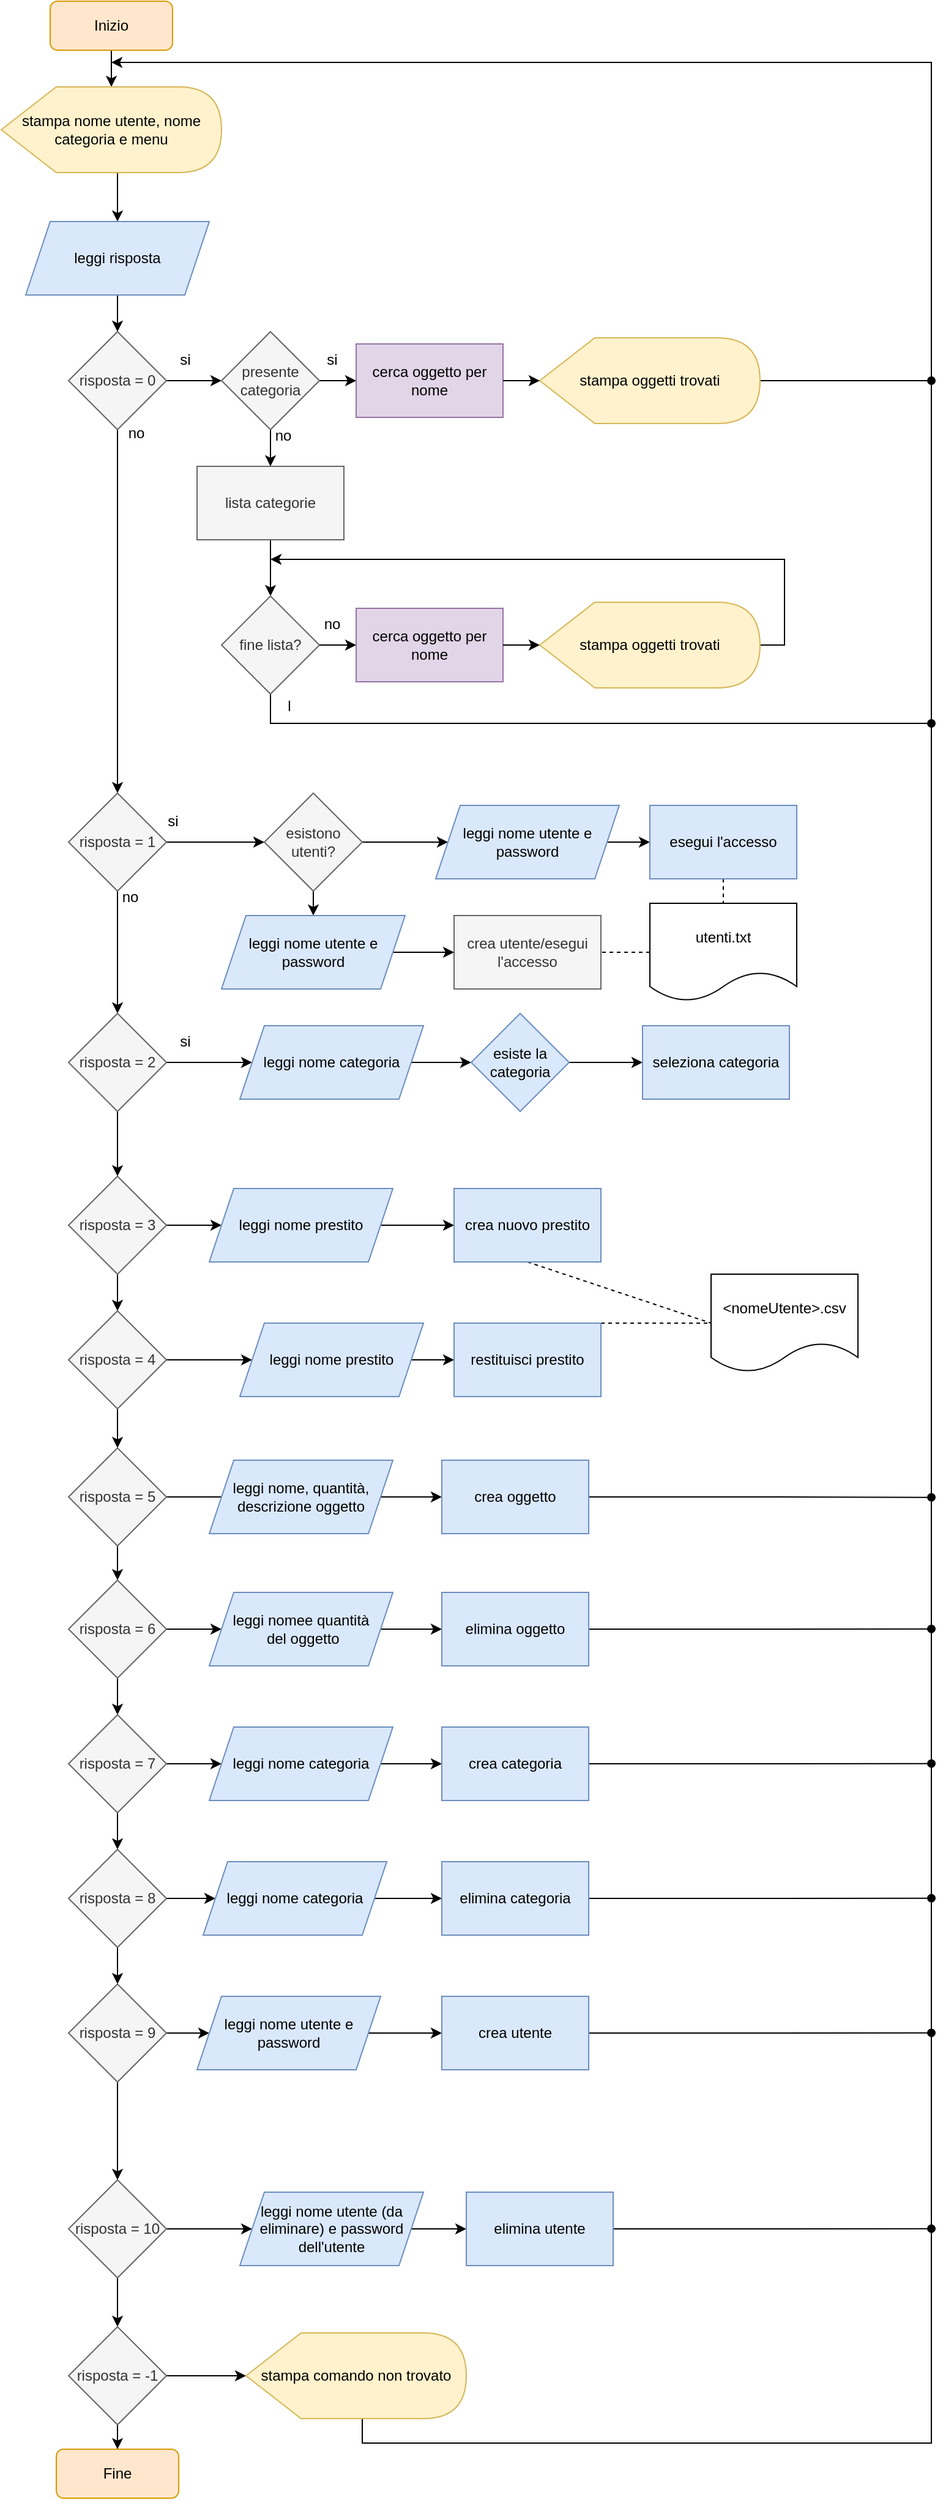 <mxfile version="28.1.1">
  <diagram name="Pagina-1" id="ks8A3CzUFqTAqBYVWwMI">
    <mxGraphModel dx="988" dy="581" grid="1" gridSize="10" guides="1" tooltips="1" connect="1" arrows="1" fold="1" page="1" pageScale="1" pageWidth="827" pageHeight="1169" math="0" shadow="0">
      <root>
        <mxCell id="0" />
        <mxCell id="1" parent="0" />
        <mxCell id="gZ_oPGZJ-2j1lqyu4Igu-6" style="edgeStyle=orthogonalEdgeStyle;rounded=0;orthogonalLoop=1;jettySize=auto;html=1;exitX=0.5;exitY=1;exitDx=0;exitDy=0;" edge="1" parent="1" source="gZ_oPGZJ-2j1lqyu4Igu-1" target="gZ_oPGZJ-2j1lqyu4Igu-2">
          <mxGeometry relative="1" as="geometry" />
        </mxCell>
        <mxCell id="gZ_oPGZJ-2j1lqyu4Igu-1" value="Inizio" style="rounded=1;whiteSpace=wrap;html=1;fillColor=#ffe6cc;strokeColor=#d79b00;" vertex="1" parent="1">
          <mxGeometry x="40" width="100" height="40" as="geometry" />
        </mxCell>
        <mxCell id="gZ_oPGZJ-2j1lqyu4Igu-14" style="edgeStyle=orthogonalEdgeStyle;rounded=0;orthogonalLoop=1;jettySize=auto;html=1;exitX=0;exitY=0;exitDx=95;exitDy=70;exitPerimeter=0;entryX=0.5;entryY=0;entryDx=0;entryDy=0;" edge="1" parent="1" source="gZ_oPGZJ-2j1lqyu4Igu-2" target="gZ_oPGZJ-2j1lqyu4Igu-8">
          <mxGeometry relative="1" as="geometry" />
        </mxCell>
        <mxCell id="gZ_oPGZJ-2j1lqyu4Igu-2" value="stampa nome utente, nome categoria e menu" style="shape=display;whiteSpace=wrap;html=1;fillColor=#fff2cc;strokeColor=#d6b656;" vertex="1" parent="1">
          <mxGeometry y="70" width="180" height="70" as="geometry" />
        </mxCell>
        <mxCell id="gZ_oPGZJ-2j1lqyu4Igu-16" value="" style="edgeStyle=orthogonalEdgeStyle;rounded=0;orthogonalLoop=1;jettySize=auto;html=1;" edge="1" parent="1" source="gZ_oPGZJ-2j1lqyu4Igu-7" target="gZ_oPGZJ-2j1lqyu4Igu-15">
          <mxGeometry relative="1" as="geometry" />
        </mxCell>
        <mxCell id="gZ_oPGZJ-2j1lqyu4Igu-45" style="edgeStyle=orthogonalEdgeStyle;rounded=0;orthogonalLoop=1;jettySize=auto;html=1;exitX=0.5;exitY=1;exitDx=0;exitDy=0;" edge="1" parent="1" source="gZ_oPGZJ-2j1lqyu4Igu-7" target="gZ_oPGZJ-2j1lqyu4Igu-44">
          <mxGeometry relative="1" as="geometry" />
        </mxCell>
        <mxCell id="gZ_oPGZJ-2j1lqyu4Igu-7" value="risposta = 0" style="rhombus;whiteSpace=wrap;html=1;fillColor=#f5f5f5;fontColor=#333333;strokeColor=#666666;" vertex="1" parent="1">
          <mxGeometry x="55" y="270" width="80" height="80" as="geometry" />
        </mxCell>
        <mxCell id="gZ_oPGZJ-2j1lqyu4Igu-13" style="edgeStyle=orthogonalEdgeStyle;rounded=0;orthogonalLoop=1;jettySize=auto;html=1;exitX=0.5;exitY=1;exitDx=0;exitDy=0;" edge="1" parent="1" source="gZ_oPGZJ-2j1lqyu4Igu-8" target="gZ_oPGZJ-2j1lqyu4Igu-7">
          <mxGeometry relative="1" as="geometry" />
        </mxCell>
        <mxCell id="gZ_oPGZJ-2j1lqyu4Igu-8" value="leggi risposta" style="shape=parallelogram;perimeter=parallelogramPerimeter;whiteSpace=wrap;html=1;fixedSize=1;fillColor=#dae8fc;strokeColor=#6c8ebf;" vertex="1" parent="1">
          <mxGeometry x="20" y="180" width="150" height="60" as="geometry" />
        </mxCell>
        <mxCell id="gZ_oPGZJ-2j1lqyu4Igu-9" value="cerca oggetto per nome" style="whiteSpace=wrap;html=1;fillColor=#e1d5e7;strokeColor=#9673a6;" vertex="1" parent="1">
          <mxGeometry x="290" y="280" width="120" height="60" as="geometry" />
        </mxCell>
        <mxCell id="gZ_oPGZJ-2j1lqyu4Igu-17" style="edgeStyle=orthogonalEdgeStyle;rounded=0;orthogonalLoop=1;jettySize=auto;html=1;exitX=1;exitY=0.5;exitDx=0;exitDy=0;entryX=0;entryY=0.5;entryDx=0;entryDy=0;" edge="1" parent="1" source="gZ_oPGZJ-2j1lqyu4Igu-15" target="gZ_oPGZJ-2j1lqyu4Igu-9">
          <mxGeometry relative="1" as="geometry" />
        </mxCell>
        <mxCell id="gZ_oPGZJ-2j1lqyu4Igu-24" value="" style="edgeStyle=orthogonalEdgeStyle;rounded=0;orthogonalLoop=1;jettySize=auto;html=1;" edge="1" parent="1" source="gZ_oPGZJ-2j1lqyu4Igu-15" target="gZ_oPGZJ-2j1lqyu4Igu-23">
          <mxGeometry relative="1" as="geometry" />
        </mxCell>
        <mxCell id="gZ_oPGZJ-2j1lqyu4Igu-15" value="presente categoria" style="rhombus;whiteSpace=wrap;html=1;fillColor=#f5f5f5;fontColor=#333333;strokeColor=#666666;" vertex="1" parent="1">
          <mxGeometry x="180" y="270" width="80" height="80" as="geometry" />
        </mxCell>
        <mxCell id="gZ_oPGZJ-2j1lqyu4Igu-36" style="rounded=0;orthogonalLoop=1;jettySize=auto;html=1;exitX=1;exitY=0.5;exitDx=0;exitDy=0;exitPerimeter=0;strokeColor=default;endArrow=oval;endFill=1;" edge="1" parent="1" source="gZ_oPGZJ-2j1lqyu4Igu-19">
          <mxGeometry relative="1" as="geometry">
            <mxPoint x="760" y="310" as="targetPoint" />
          </mxGeometry>
        </mxCell>
        <mxCell id="gZ_oPGZJ-2j1lqyu4Igu-19" value="stampa oggetti trovati" style="shape=display;whiteSpace=wrap;html=1;fillColor=#fff2cc;strokeColor=#d6b656;" vertex="1" parent="1">
          <mxGeometry x="440" y="275" width="180" height="70" as="geometry" />
        </mxCell>
        <mxCell id="gZ_oPGZJ-2j1lqyu4Igu-21" style="edgeStyle=orthogonalEdgeStyle;rounded=0;orthogonalLoop=1;jettySize=auto;html=1;exitX=1;exitY=0.5;exitDx=0;exitDy=0;entryX=0;entryY=0.5;entryDx=0;entryDy=0;entryPerimeter=0;" edge="1" parent="1" source="gZ_oPGZJ-2j1lqyu4Igu-9" target="gZ_oPGZJ-2j1lqyu4Igu-19">
          <mxGeometry relative="1" as="geometry" />
        </mxCell>
        <mxCell id="gZ_oPGZJ-2j1lqyu4Igu-26" value="" style="edgeStyle=orthogonalEdgeStyle;rounded=0;orthogonalLoop=1;jettySize=auto;html=1;" edge="1" parent="1" source="gZ_oPGZJ-2j1lqyu4Igu-23" target="gZ_oPGZJ-2j1lqyu4Igu-25">
          <mxGeometry relative="1" as="geometry" />
        </mxCell>
        <mxCell id="gZ_oPGZJ-2j1lqyu4Igu-23" value="lista categorie" style="whiteSpace=wrap;html=1;fillColor=#f5f5f5;strokeColor=#666666;fontColor=#333333;" vertex="1" parent="1">
          <mxGeometry x="160" y="380" width="120" height="60" as="geometry" />
        </mxCell>
        <mxCell id="gZ_oPGZJ-2j1lqyu4Igu-152" style="edgeStyle=orthogonalEdgeStyle;rounded=0;orthogonalLoop=1;jettySize=auto;html=1;exitX=0.5;exitY=1;exitDx=0;exitDy=0;endArrow=oval;endFill=1;" edge="1" parent="1" source="gZ_oPGZJ-2j1lqyu4Igu-25">
          <mxGeometry relative="1" as="geometry">
            <mxPoint x="760" y="590" as="targetPoint" />
            <Array as="points">
              <mxPoint x="220" y="590" />
            </Array>
          </mxGeometry>
        </mxCell>
        <mxCell id="gZ_oPGZJ-2j1lqyu4Igu-25" value="fine lista?" style="rhombus;whiteSpace=wrap;html=1;fillColor=#f5f5f5;strokeColor=#666666;fontColor=#333333;" vertex="1" parent="1">
          <mxGeometry x="180" y="486" width="80" height="80" as="geometry" />
        </mxCell>
        <mxCell id="gZ_oPGZJ-2j1lqyu4Igu-29" value="cerca oggetto per nome" style="whiteSpace=wrap;html=1;fillColor=#e1d5e7;strokeColor=#9673a6;" vertex="1" parent="1">
          <mxGeometry x="290" y="496" width="120" height="60" as="geometry" />
        </mxCell>
        <mxCell id="gZ_oPGZJ-2j1lqyu4Igu-30" style="edgeStyle=orthogonalEdgeStyle;rounded=0;orthogonalLoop=1;jettySize=auto;html=1;exitX=1;exitY=0.5;exitDx=0;exitDy=0;entryX=0;entryY=0.5;entryDx=0;entryDy=0;" edge="1" parent="1" target="gZ_oPGZJ-2j1lqyu4Igu-29">
          <mxGeometry relative="1" as="geometry">
            <mxPoint x="260" y="526" as="sourcePoint" />
          </mxGeometry>
        </mxCell>
        <mxCell id="gZ_oPGZJ-2j1lqyu4Igu-38" style="edgeStyle=orthogonalEdgeStyle;rounded=0;orthogonalLoop=1;jettySize=auto;html=1;exitX=1;exitY=0.5;exitDx=0;exitDy=0;exitPerimeter=0;" edge="1" parent="1" source="gZ_oPGZJ-2j1lqyu4Igu-31">
          <mxGeometry relative="1" as="geometry">
            <mxPoint x="220" y="456" as="targetPoint" />
            <Array as="points">
              <mxPoint x="640" y="526" />
              <mxPoint x="640" y="456" />
            </Array>
          </mxGeometry>
        </mxCell>
        <mxCell id="gZ_oPGZJ-2j1lqyu4Igu-31" value="stampa oggetti trovati" style="shape=display;whiteSpace=wrap;html=1;fillColor=#fff2cc;strokeColor=#d6b656;" vertex="1" parent="1">
          <mxGeometry x="440" y="491" width="180" height="70" as="geometry" />
        </mxCell>
        <mxCell id="gZ_oPGZJ-2j1lqyu4Igu-32" style="edgeStyle=orthogonalEdgeStyle;rounded=0;orthogonalLoop=1;jettySize=auto;html=1;exitX=1;exitY=0.5;exitDx=0;exitDy=0;entryX=0;entryY=0.5;entryDx=0;entryDy=0;entryPerimeter=0;" edge="1" parent="1" source="gZ_oPGZJ-2j1lqyu4Igu-29" target="gZ_oPGZJ-2j1lqyu4Igu-31">
          <mxGeometry relative="1" as="geometry" />
        </mxCell>
        <mxCell id="gZ_oPGZJ-2j1lqyu4Igu-37" value="no" style="text;html=1;align=center;verticalAlign=middle;resizable=0;points=[];autosize=1;strokeColor=none;fillColor=none;" vertex="1" parent="1">
          <mxGeometry x="250" y="494" width="40" height="30" as="geometry" />
        </mxCell>
        <mxCell id="gZ_oPGZJ-2j1lqyu4Igu-40" value="si" style="text;html=1;align=center;verticalAlign=middle;resizable=0;points=[];autosize=1;strokeColor=none;fillColor=none;" vertex="1" parent="1">
          <mxGeometry x="135" y="278" width="30" height="30" as="geometry" />
        </mxCell>
        <mxCell id="gZ_oPGZJ-2j1lqyu4Igu-41" value="si" style="text;html=1;align=center;verticalAlign=middle;resizable=0;points=[];autosize=1;strokeColor=none;fillColor=none;" vertex="1" parent="1">
          <mxGeometry x="255" y="278" width="30" height="30" as="geometry" />
        </mxCell>
        <mxCell id="gZ_oPGZJ-2j1lqyu4Igu-42" value="no" style="text;html=1;align=center;verticalAlign=middle;resizable=0;points=[];autosize=1;strokeColor=none;fillColor=none;" vertex="1" parent="1">
          <mxGeometry x="210" y="340" width="40" height="30" as="geometry" />
        </mxCell>
        <mxCell id="gZ_oPGZJ-2j1lqyu4Igu-43" value="l" style="text;html=1;align=center;verticalAlign=middle;resizable=0;points=[];autosize=1;strokeColor=none;fillColor=none;" vertex="1" parent="1">
          <mxGeometry x="220" y="561" width="30" height="30" as="geometry" />
        </mxCell>
        <mxCell id="gZ_oPGZJ-2j1lqyu4Igu-51" value="" style="edgeStyle=orthogonalEdgeStyle;rounded=0;orthogonalLoop=1;jettySize=auto;html=1;" edge="1" parent="1" source="gZ_oPGZJ-2j1lqyu4Igu-44" target="gZ_oPGZJ-2j1lqyu4Igu-50">
          <mxGeometry relative="1" as="geometry" />
        </mxCell>
        <mxCell id="gZ_oPGZJ-2j1lqyu4Igu-63" value="" style="edgeStyle=orthogonalEdgeStyle;rounded=0;orthogonalLoop=1;jettySize=auto;html=1;" edge="1" parent="1" source="gZ_oPGZJ-2j1lqyu4Igu-44" target="gZ_oPGZJ-2j1lqyu4Igu-62">
          <mxGeometry relative="1" as="geometry" />
        </mxCell>
        <mxCell id="gZ_oPGZJ-2j1lqyu4Igu-44" value="risposta = 1" style="rhombus;whiteSpace=wrap;html=1;fillColor=#f5f5f5;fontColor=#333333;strokeColor=#666666;" vertex="1" parent="1">
          <mxGeometry x="55" y="647" width="80" height="80" as="geometry" />
        </mxCell>
        <mxCell id="gZ_oPGZJ-2j1lqyu4Igu-53" value="" style="edgeStyle=orthogonalEdgeStyle;rounded=0;orthogonalLoop=1;jettySize=auto;html=1;" edge="1" parent="1" source="gZ_oPGZJ-2j1lqyu4Igu-50">
          <mxGeometry relative="1" as="geometry">
            <mxPoint x="365" y="687" as="targetPoint" />
          </mxGeometry>
        </mxCell>
        <mxCell id="gZ_oPGZJ-2j1lqyu4Igu-59" style="edgeStyle=orthogonalEdgeStyle;rounded=0;orthogonalLoop=1;jettySize=auto;html=1;exitX=0.5;exitY=1;exitDx=0;exitDy=0;entryX=0.5;entryY=0;entryDx=0;entryDy=0;" edge="1" parent="1" source="gZ_oPGZJ-2j1lqyu4Igu-50" target="gZ_oPGZJ-2j1lqyu4Igu-58">
          <mxGeometry relative="1" as="geometry" />
        </mxCell>
        <mxCell id="gZ_oPGZJ-2j1lqyu4Igu-50" value="esistono utenti?" style="rhombus;whiteSpace=wrap;html=1;fillColor=#f5f5f5;strokeColor=#666666;fontColor=#333333;" vertex="1" parent="1">
          <mxGeometry x="215" y="647" width="80" height="80" as="geometry" />
        </mxCell>
        <mxCell id="gZ_oPGZJ-2j1lqyu4Igu-79" value="" style="edgeStyle=orthogonalEdgeStyle;rounded=0;orthogonalLoop=1;jettySize=auto;html=1;" edge="1" parent="1" source="gZ_oPGZJ-2j1lqyu4Igu-54" target="gZ_oPGZJ-2j1lqyu4Igu-78">
          <mxGeometry relative="1" as="geometry" />
        </mxCell>
        <mxCell id="gZ_oPGZJ-2j1lqyu4Igu-54" value="leggi nome utente e password" style="shape=parallelogram;perimeter=parallelogramPerimeter;whiteSpace=wrap;html=1;fixedSize=1;fillColor=#dae8fc;strokeColor=#6c8ebf;" vertex="1" parent="1">
          <mxGeometry x="355" y="657" width="150" height="60" as="geometry" />
        </mxCell>
        <mxCell id="gZ_oPGZJ-2j1lqyu4Igu-55" value="crea utente/esegui l&#39;accesso" style="whiteSpace=wrap;html=1;fillColor=#f5f5f5;strokeColor=#666666;fontColor=#333333;" vertex="1" parent="1">
          <mxGeometry x="370" y="747" width="120" height="60" as="geometry" />
        </mxCell>
        <mxCell id="gZ_oPGZJ-2j1lqyu4Igu-60" value="" style="edgeStyle=orthogonalEdgeStyle;rounded=0;orthogonalLoop=1;jettySize=auto;html=1;" edge="1" parent="1" source="gZ_oPGZJ-2j1lqyu4Igu-58" target="gZ_oPGZJ-2j1lqyu4Igu-55">
          <mxGeometry relative="1" as="geometry" />
        </mxCell>
        <mxCell id="gZ_oPGZJ-2j1lqyu4Igu-58" value="leggi nome utente e password" style="shape=parallelogram;perimeter=parallelogramPerimeter;whiteSpace=wrap;html=1;fixedSize=1;fillColor=#dae8fc;strokeColor=#6c8ebf;" vertex="1" parent="1">
          <mxGeometry x="180" y="747" width="150" height="60" as="geometry" />
        </mxCell>
        <mxCell id="gZ_oPGZJ-2j1lqyu4Igu-65" value="" style="edgeStyle=orthogonalEdgeStyle;rounded=0;orthogonalLoop=1;jettySize=auto;html=1;" edge="1" parent="1" source="gZ_oPGZJ-2j1lqyu4Igu-62">
          <mxGeometry relative="1" as="geometry">
            <mxPoint x="205" y="867" as="targetPoint" />
          </mxGeometry>
        </mxCell>
        <mxCell id="gZ_oPGZJ-2j1lqyu4Igu-76" value="" style="edgeStyle=orthogonalEdgeStyle;rounded=0;orthogonalLoop=1;jettySize=auto;html=1;" edge="1" parent="1" source="gZ_oPGZJ-2j1lqyu4Igu-62" target="gZ_oPGZJ-2j1lqyu4Igu-75">
          <mxGeometry relative="1" as="geometry" />
        </mxCell>
        <mxCell id="gZ_oPGZJ-2j1lqyu4Igu-62" value="risposta = 2" style="rhombus;whiteSpace=wrap;html=1;fillColor=#f5f5f5;fontColor=#333333;strokeColor=#666666;" vertex="1" parent="1">
          <mxGeometry x="55" y="827" width="80" height="80" as="geometry" />
        </mxCell>
        <mxCell id="gZ_oPGZJ-2j1lqyu4Igu-68" value="" style="edgeStyle=orthogonalEdgeStyle;rounded=0;orthogonalLoop=1;jettySize=auto;html=1;" edge="1" parent="1" source="gZ_oPGZJ-2j1lqyu4Igu-66" target="gZ_oPGZJ-2j1lqyu4Igu-67">
          <mxGeometry relative="1" as="geometry" />
        </mxCell>
        <mxCell id="gZ_oPGZJ-2j1lqyu4Igu-66" value="leggi nome categoria" style="shape=parallelogram;perimeter=parallelogramPerimeter;whiteSpace=wrap;html=1;fixedSize=1;fillColor=#dae8fc;strokeColor=#6c8ebf;" vertex="1" parent="1">
          <mxGeometry x="195" y="837" width="150" height="60" as="geometry" />
        </mxCell>
        <mxCell id="gZ_oPGZJ-2j1lqyu4Igu-74" value="" style="edgeStyle=orthogonalEdgeStyle;rounded=0;orthogonalLoop=1;jettySize=auto;html=1;" edge="1" parent="1" source="gZ_oPGZJ-2j1lqyu4Igu-67" target="gZ_oPGZJ-2j1lqyu4Igu-73">
          <mxGeometry relative="1" as="geometry" />
        </mxCell>
        <mxCell id="gZ_oPGZJ-2j1lqyu4Igu-67" value="esiste la categoria" style="rhombus;whiteSpace=wrap;html=1;fillColor=#dae8fc;strokeColor=#6c8ebf;" vertex="1" parent="1">
          <mxGeometry x="384" y="827" width="80" height="80" as="geometry" />
        </mxCell>
        <mxCell id="gZ_oPGZJ-2j1lqyu4Igu-69" value="no" style="text;html=1;align=center;verticalAlign=middle;resizable=0;points=[];autosize=1;strokeColor=none;fillColor=none;" vertex="1" parent="1">
          <mxGeometry x="90" y="338" width="40" height="30" as="geometry" />
        </mxCell>
        <mxCell id="gZ_oPGZJ-2j1lqyu4Igu-70" value="si" style="text;html=1;align=center;verticalAlign=middle;resizable=0;points=[];autosize=1;strokeColor=none;fillColor=none;" vertex="1" parent="1">
          <mxGeometry x="125" y="655" width="30" height="30" as="geometry" />
        </mxCell>
        <mxCell id="gZ_oPGZJ-2j1lqyu4Igu-71" value="no" style="text;html=1;align=center;verticalAlign=middle;resizable=0;points=[];autosize=1;strokeColor=none;fillColor=none;" vertex="1" parent="1">
          <mxGeometry x="85" y="717" width="40" height="30" as="geometry" />
        </mxCell>
        <mxCell id="gZ_oPGZJ-2j1lqyu4Igu-72" value="si" style="text;html=1;align=center;verticalAlign=middle;resizable=0;points=[];autosize=1;strokeColor=none;fillColor=none;" vertex="1" parent="1">
          <mxGeometry x="135" y="835" width="30" height="30" as="geometry" />
        </mxCell>
        <mxCell id="gZ_oPGZJ-2j1lqyu4Igu-73" value="seleziona categoria" style="whiteSpace=wrap;html=1;fillColor=#dae8fc;strokeColor=#6c8ebf;" vertex="1" parent="1">
          <mxGeometry x="524" y="837" width="120" height="60" as="geometry" />
        </mxCell>
        <mxCell id="gZ_oPGZJ-2j1lqyu4Igu-83" style="edgeStyle=orthogonalEdgeStyle;rounded=0;orthogonalLoop=1;jettySize=auto;html=1;exitX=1;exitY=0.5;exitDx=0;exitDy=0;entryX=0;entryY=0.5;entryDx=0;entryDy=0;" edge="1" parent="1" source="gZ_oPGZJ-2j1lqyu4Igu-75" target="gZ_oPGZJ-2j1lqyu4Igu-77">
          <mxGeometry relative="1" as="geometry" />
        </mxCell>
        <mxCell id="gZ_oPGZJ-2j1lqyu4Igu-87" value="" style="edgeStyle=orthogonalEdgeStyle;rounded=0;orthogonalLoop=1;jettySize=auto;html=1;" edge="1" parent="1" source="gZ_oPGZJ-2j1lqyu4Igu-75" target="gZ_oPGZJ-2j1lqyu4Igu-86">
          <mxGeometry relative="1" as="geometry" />
        </mxCell>
        <mxCell id="gZ_oPGZJ-2j1lqyu4Igu-75" value="risposta = 3" style="rhombus;whiteSpace=wrap;html=1;fillColor=#f5f5f5;strokeColor=#666666;fontColor=#333333;" vertex="1" parent="1">
          <mxGeometry x="55" y="960" width="80" height="80" as="geometry" />
        </mxCell>
        <mxCell id="gZ_oPGZJ-2j1lqyu4Igu-85" value="" style="edgeStyle=orthogonalEdgeStyle;rounded=0;orthogonalLoop=1;jettySize=auto;html=1;" edge="1" parent="1" source="gZ_oPGZJ-2j1lqyu4Igu-77" target="gZ_oPGZJ-2j1lqyu4Igu-84">
          <mxGeometry relative="1" as="geometry" />
        </mxCell>
        <mxCell id="gZ_oPGZJ-2j1lqyu4Igu-77" value="leggi nome prestito" style="shape=parallelogram;perimeter=parallelogramPerimeter;whiteSpace=wrap;html=1;fixedSize=1;fillColor=#dae8fc;strokeColor=#6c8ebf;" vertex="1" parent="1">
          <mxGeometry x="170" y="970" width="150" height="60" as="geometry" />
        </mxCell>
        <mxCell id="gZ_oPGZJ-2j1lqyu4Igu-81" style="edgeStyle=orthogonalEdgeStyle;rounded=1;orthogonalLoop=1;jettySize=auto;html=1;exitX=0.5;exitY=1;exitDx=0;exitDy=0;entryX=0.5;entryY=0;entryDx=0;entryDy=0;startArrow=none;startFill=0;endArrow=none;endFill=0;strokeColor=default;curved=0;jumpStyle=sharp;strokeWidth=1;dashed=1;" edge="1" parent="1" source="gZ_oPGZJ-2j1lqyu4Igu-78" target="gZ_oPGZJ-2j1lqyu4Igu-80">
          <mxGeometry relative="1" as="geometry">
            <Array as="points">
              <mxPoint x="590" y="730" />
              <mxPoint x="590" y="730" />
            </Array>
          </mxGeometry>
        </mxCell>
        <mxCell id="gZ_oPGZJ-2j1lqyu4Igu-78" value="esegui l&#39;accesso" style="whiteSpace=wrap;html=1;fillColor=#dae8fc;strokeColor=#6c8ebf;" vertex="1" parent="1">
          <mxGeometry x="530" y="657" width="120" height="60" as="geometry" />
        </mxCell>
        <mxCell id="gZ_oPGZJ-2j1lqyu4Igu-82" style="edgeStyle=orthogonalEdgeStyle;rounded=0;orthogonalLoop=1;jettySize=auto;html=1;exitX=0;exitY=0.5;exitDx=0;exitDy=0;entryX=1;entryY=0.5;entryDx=0;entryDy=0;endArrow=none;endFill=0;dashed=1;" edge="1" parent="1" source="gZ_oPGZJ-2j1lqyu4Igu-80" target="gZ_oPGZJ-2j1lqyu4Igu-55">
          <mxGeometry relative="1" as="geometry" />
        </mxCell>
        <mxCell id="gZ_oPGZJ-2j1lqyu4Igu-80" value="utenti.txt" style="shape=document;whiteSpace=wrap;html=1;boundedLbl=1;" vertex="1" parent="1">
          <mxGeometry x="530" y="737" width="120" height="80" as="geometry" />
        </mxCell>
        <mxCell id="gZ_oPGZJ-2j1lqyu4Igu-95" style="rounded=0;orthogonalLoop=1;jettySize=auto;html=1;exitX=0.5;exitY=1;exitDx=0;exitDy=0;endArrow=none;endFill=0;dashed=1;entryX=0;entryY=0.5;entryDx=0;entryDy=0;" edge="1" parent="1" source="gZ_oPGZJ-2j1lqyu4Igu-84" target="gZ_oPGZJ-2j1lqyu4Igu-93">
          <mxGeometry relative="1" as="geometry">
            <mxPoint x="480" y="1060" as="targetPoint" />
          </mxGeometry>
        </mxCell>
        <mxCell id="gZ_oPGZJ-2j1lqyu4Igu-84" value="crea nuovo prestito" style="whiteSpace=wrap;html=1;fillColor=#dae8fc;strokeColor=#6c8ebf;" vertex="1" parent="1">
          <mxGeometry x="370" y="970" width="120" height="60" as="geometry" />
        </mxCell>
        <mxCell id="gZ_oPGZJ-2j1lqyu4Igu-89" value="" style="edgeStyle=orthogonalEdgeStyle;rounded=0;orthogonalLoop=1;jettySize=auto;html=1;" edge="1" parent="1" source="gZ_oPGZJ-2j1lqyu4Igu-86">
          <mxGeometry relative="1" as="geometry">
            <mxPoint x="205" y="1110" as="targetPoint" />
          </mxGeometry>
        </mxCell>
        <mxCell id="gZ_oPGZJ-2j1lqyu4Igu-97" value="" style="edgeStyle=orthogonalEdgeStyle;rounded=0;orthogonalLoop=1;jettySize=auto;html=1;" edge="1" parent="1" source="gZ_oPGZJ-2j1lqyu4Igu-86" target="gZ_oPGZJ-2j1lqyu4Igu-96">
          <mxGeometry relative="1" as="geometry" />
        </mxCell>
        <mxCell id="gZ_oPGZJ-2j1lqyu4Igu-86" value="risposta = 4" style="rhombus;whiteSpace=wrap;html=1;fillColor=#f5f5f5;strokeColor=#666666;fontColor=#333333;" vertex="1" parent="1">
          <mxGeometry x="55" y="1070" width="80" height="80" as="geometry" />
        </mxCell>
        <mxCell id="gZ_oPGZJ-2j1lqyu4Igu-92" value="" style="edgeStyle=orthogonalEdgeStyle;rounded=0;orthogonalLoop=1;jettySize=auto;html=1;" edge="1" parent="1" source="gZ_oPGZJ-2j1lqyu4Igu-90" target="gZ_oPGZJ-2j1lqyu4Igu-91">
          <mxGeometry relative="1" as="geometry" />
        </mxCell>
        <mxCell id="gZ_oPGZJ-2j1lqyu4Igu-90" value="leggi nome prestito" style="shape=parallelogram;perimeter=parallelogramPerimeter;whiteSpace=wrap;html=1;fixedSize=1;fillColor=#dae8fc;strokeColor=#6c8ebf;" vertex="1" parent="1">
          <mxGeometry x="195" y="1080" width="150" height="60" as="geometry" />
        </mxCell>
        <mxCell id="gZ_oPGZJ-2j1lqyu4Igu-94" style="rounded=0;orthogonalLoop=1;jettySize=auto;html=1;exitX=0.5;exitY=0;exitDx=0;exitDy=0;entryX=0;entryY=0.5;entryDx=0;entryDy=0;endArrow=none;endFill=0;dashed=1;" edge="1" parent="1" source="gZ_oPGZJ-2j1lqyu4Igu-91" target="gZ_oPGZJ-2j1lqyu4Igu-93">
          <mxGeometry relative="1" as="geometry" />
        </mxCell>
        <mxCell id="gZ_oPGZJ-2j1lqyu4Igu-91" value="restituisci prestito" style="whiteSpace=wrap;html=1;fillColor=#dae8fc;strokeColor=#6c8ebf;" vertex="1" parent="1">
          <mxGeometry x="370" y="1080" width="120" height="60" as="geometry" />
        </mxCell>
        <mxCell id="gZ_oPGZJ-2j1lqyu4Igu-93" value="&amp;lt;nomeUtente&amp;gt;.csv" style="shape=document;whiteSpace=wrap;html=1;boundedLbl=1;" vertex="1" parent="1">
          <mxGeometry x="580" y="1040" width="120" height="80" as="geometry" />
        </mxCell>
        <mxCell id="gZ_oPGZJ-2j1lqyu4Igu-99" value="" style="edgeStyle=orthogonalEdgeStyle;rounded=0;orthogonalLoop=1;jettySize=auto;html=1;" edge="1" parent="1" source="gZ_oPGZJ-2j1lqyu4Igu-96">
          <mxGeometry relative="1" as="geometry">
            <mxPoint x="205" y="1222" as="targetPoint" />
          </mxGeometry>
        </mxCell>
        <mxCell id="gZ_oPGZJ-2j1lqyu4Igu-104" value="" style="edgeStyle=orthogonalEdgeStyle;rounded=0;orthogonalLoop=1;jettySize=auto;html=1;" edge="1" parent="1" source="gZ_oPGZJ-2j1lqyu4Igu-96" target="gZ_oPGZJ-2j1lqyu4Igu-103">
          <mxGeometry relative="1" as="geometry" />
        </mxCell>
        <mxCell id="gZ_oPGZJ-2j1lqyu4Igu-96" value="risposta = 5" style="rhombus;whiteSpace=wrap;html=1;fillColor=#f5f5f5;strokeColor=#666666;fontColor=#333333;" vertex="1" parent="1">
          <mxGeometry x="55" y="1182" width="80" height="80" as="geometry" />
        </mxCell>
        <mxCell id="gZ_oPGZJ-2j1lqyu4Igu-102" value="" style="edgeStyle=orthogonalEdgeStyle;rounded=0;orthogonalLoop=1;jettySize=auto;html=1;" edge="1" parent="1" source="gZ_oPGZJ-2j1lqyu4Igu-100" target="gZ_oPGZJ-2j1lqyu4Igu-101">
          <mxGeometry relative="1" as="geometry" />
        </mxCell>
        <mxCell id="gZ_oPGZJ-2j1lqyu4Igu-100" value="leggi nome, quantità, descrizione oggetto" style="shape=parallelogram;perimeter=parallelogramPerimeter;whiteSpace=wrap;html=1;fixedSize=1;fillColor=#dae8fc;strokeColor=#6c8ebf;" vertex="1" parent="1">
          <mxGeometry x="170" y="1192" width="150" height="60" as="geometry" />
        </mxCell>
        <mxCell id="gZ_oPGZJ-2j1lqyu4Igu-178" style="edgeStyle=orthogonalEdgeStyle;rounded=0;orthogonalLoop=1;jettySize=auto;html=1;exitX=1;exitY=0.5;exitDx=0;exitDy=0;endArrow=oval;endFill=1;" edge="1" parent="1" source="gZ_oPGZJ-2j1lqyu4Igu-101">
          <mxGeometry relative="1" as="geometry">
            <mxPoint x="760" y="1222.333" as="targetPoint" />
          </mxGeometry>
        </mxCell>
        <mxCell id="gZ_oPGZJ-2j1lqyu4Igu-101" value="crea oggetto" style="whiteSpace=wrap;html=1;fillColor=#dae8fc;strokeColor=#6c8ebf;" vertex="1" parent="1">
          <mxGeometry x="360" y="1192" width="120" height="60" as="geometry" />
        </mxCell>
        <mxCell id="gZ_oPGZJ-2j1lqyu4Igu-109" value="" style="edgeStyle=orthogonalEdgeStyle;rounded=0;orthogonalLoop=1;jettySize=auto;html=1;" edge="1" parent="1" source="gZ_oPGZJ-2j1lqyu4Igu-103" target="gZ_oPGZJ-2j1lqyu4Igu-106">
          <mxGeometry relative="1" as="geometry" />
        </mxCell>
        <mxCell id="gZ_oPGZJ-2j1lqyu4Igu-111" value="" style="edgeStyle=orthogonalEdgeStyle;rounded=0;orthogonalLoop=1;jettySize=auto;html=1;" edge="1" parent="1" source="gZ_oPGZJ-2j1lqyu4Igu-103" target="gZ_oPGZJ-2j1lqyu4Igu-110">
          <mxGeometry relative="1" as="geometry" />
        </mxCell>
        <mxCell id="gZ_oPGZJ-2j1lqyu4Igu-103" value="risposta = 6" style="rhombus;whiteSpace=wrap;html=1;fillColor=#f5f5f5;strokeColor=#666666;fontColor=#333333;" vertex="1" parent="1">
          <mxGeometry x="55" y="1290" width="80" height="80" as="geometry" />
        </mxCell>
        <mxCell id="gZ_oPGZJ-2j1lqyu4Igu-105" value="" style="edgeStyle=orthogonalEdgeStyle;rounded=0;orthogonalLoop=1;jettySize=auto;html=1;" edge="1" parent="1" source="gZ_oPGZJ-2j1lqyu4Igu-106" target="gZ_oPGZJ-2j1lqyu4Igu-107">
          <mxGeometry relative="1" as="geometry" />
        </mxCell>
        <mxCell id="gZ_oPGZJ-2j1lqyu4Igu-106" value="leggi nomee quantità&lt;div&gt;&amp;nbsp;del oggetto&lt;/div&gt;" style="shape=parallelogram;perimeter=parallelogramPerimeter;whiteSpace=wrap;html=1;fixedSize=1;fillColor=#dae8fc;strokeColor=#6c8ebf;" vertex="1" parent="1">
          <mxGeometry x="170" y="1300" width="150" height="60" as="geometry" />
        </mxCell>
        <mxCell id="gZ_oPGZJ-2j1lqyu4Igu-177" style="edgeStyle=orthogonalEdgeStyle;rounded=0;orthogonalLoop=1;jettySize=auto;html=1;exitX=1;exitY=0.5;exitDx=0;exitDy=0;endArrow=oval;endFill=1;" edge="1" parent="1" source="gZ_oPGZJ-2j1lqyu4Igu-107">
          <mxGeometry relative="1" as="geometry">
            <mxPoint x="760" y="1329.833" as="targetPoint" />
          </mxGeometry>
        </mxCell>
        <mxCell id="gZ_oPGZJ-2j1lqyu4Igu-107" value="elimina oggetto" style="whiteSpace=wrap;html=1;fillColor=#dae8fc;strokeColor=#6c8ebf;" vertex="1" parent="1">
          <mxGeometry x="360" y="1300" width="120" height="60" as="geometry" />
        </mxCell>
        <mxCell id="gZ_oPGZJ-2j1lqyu4Igu-115" value="" style="edgeStyle=orthogonalEdgeStyle;rounded=0;orthogonalLoop=1;jettySize=auto;html=1;" edge="1" parent="1" source="gZ_oPGZJ-2j1lqyu4Igu-110" target="gZ_oPGZJ-2j1lqyu4Igu-113">
          <mxGeometry relative="1" as="geometry" />
        </mxCell>
        <mxCell id="gZ_oPGZJ-2j1lqyu4Igu-117" value="" style="edgeStyle=orthogonalEdgeStyle;rounded=0;orthogonalLoop=1;jettySize=auto;html=1;" edge="1" parent="1" source="gZ_oPGZJ-2j1lqyu4Igu-110" target="gZ_oPGZJ-2j1lqyu4Igu-116">
          <mxGeometry relative="1" as="geometry" />
        </mxCell>
        <mxCell id="gZ_oPGZJ-2j1lqyu4Igu-110" value="risposta = 7" style="rhombus;whiteSpace=wrap;html=1;fillColor=#f5f5f5;strokeColor=#666666;fontColor=#333333;" vertex="1" parent="1">
          <mxGeometry x="55" y="1400" width="80" height="80" as="geometry" />
        </mxCell>
        <mxCell id="gZ_oPGZJ-2j1lqyu4Igu-112" value="" style="edgeStyle=orthogonalEdgeStyle;rounded=0;orthogonalLoop=1;jettySize=auto;html=1;" edge="1" parent="1" source="gZ_oPGZJ-2j1lqyu4Igu-113" target="gZ_oPGZJ-2j1lqyu4Igu-114">
          <mxGeometry relative="1" as="geometry" />
        </mxCell>
        <mxCell id="gZ_oPGZJ-2j1lqyu4Igu-113" value="leggi nome categoria" style="shape=parallelogram;perimeter=parallelogramPerimeter;whiteSpace=wrap;html=1;fixedSize=1;fillColor=#dae8fc;strokeColor=#6c8ebf;" vertex="1" parent="1">
          <mxGeometry x="170" y="1410" width="150" height="60" as="geometry" />
        </mxCell>
        <mxCell id="gZ_oPGZJ-2j1lqyu4Igu-176" style="edgeStyle=orthogonalEdgeStyle;rounded=0;orthogonalLoop=1;jettySize=auto;html=1;exitX=1;exitY=0.5;exitDx=0;exitDy=0;endArrow=oval;endFill=1;" edge="1" parent="1" source="gZ_oPGZJ-2j1lqyu4Igu-114">
          <mxGeometry relative="1" as="geometry">
            <mxPoint x="760" y="1439.833" as="targetPoint" />
          </mxGeometry>
        </mxCell>
        <mxCell id="gZ_oPGZJ-2j1lqyu4Igu-114" value="crea categoria" style="whiteSpace=wrap;html=1;fillColor=#dae8fc;strokeColor=#6c8ebf;" vertex="1" parent="1">
          <mxGeometry x="360" y="1410" width="120" height="60" as="geometry" />
        </mxCell>
        <mxCell id="gZ_oPGZJ-2j1lqyu4Igu-122" value="" style="edgeStyle=orthogonalEdgeStyle;rounded=0;orthogonalLoop=1;jettySize=auto;html=1;" edge="1" parent="1" source="gZ_oPGZJ-2j1lqyu4Igu-116" target="gZ_oPGZJ-2j1lqyu4Igu-119">
          <mxGeometry relative="1" as="geometry" />
        </mxCell>
        <mxCell id="gZ_oPGZJ-2j1lqyu4Igu-124" value="" style="edgeStyle=orthogonalEdgeStyle;rounded=0;orthogonalLoop=1;jettySize=auto;html=1;" edge="1" parent="1" source="gZ_oPGZJ-2j1lqyu4Igu-116" target="gZ_oPGZJ-2j1lqyu4Igu-123">
          <mxGeometry relative="1" as="geometry" />
        </mxCell>
        <mxCell id="gZ_oPGZJ-2j1lqyu4Igu-116" value="risposta = 8" style="rhombus;whiteSpace=wrap;html=1;fillColor=#f5f5f5;strokeColor=#666666;fontColor=#333333;" vertex="1" parent="1">
          <mxGeometry x="55" y="1510" width="80" height="80" as="geometry" />
        </mxCell>
        <mxCell id="gZ_oPGZJ-2j1lqyu4Igu-118" value="" style="edgeStyle=orthogonalEdgeStyle;rounded=0;orthogonalLoop=1;jettySize=auto;html=1;" edge="1" parent="1" source="gZ_oPGZJ-2j1lqyu4Igu-119" target="gZ_oPGZJ-2j1lqyu4Igu-120">
          <mxGeometry relative="1" as="geometry" />
        </mxCell>
        <mxCell id="gZ_oPGZJ-2j1lqyu4Igu-119" value="leggi nome categoria" style="shape=parallelogram;perimeter=parallelogramPerimeter;whiteSpace=wrap;html=1;fixedSize=1;fillColor=#dae8fc;strokeColor=#6c8ebf;" vertex="1" parent="1">
          <mxGeometry x="165" y="1520" width="150" height="60" as="geometry" />
        </mxCell>
        <mxCell id="gZ_oPGZJ-2j1lqyu4Igu-175" style="edgeStyle=orthogonalEdgeStyle;rounded=0;orthogonalLoop=1;jettySize=auto;html=1;exitX=1;exitY=0.5;exitDx=0;exitDy=0;endArrow=oval;endFill=1;" edge="1" parent="1" source="gZ_oPGZJ-2j1lqyu4Igu-120">
          <mxGeometry relative="1" as="geometry">
            <mxPoint x="760" y="1549.833" as="targetPoint" />
          </mxGeometry>
        </mxCell>
        <mxCell id="gZ_oPGZJ-2j1lqyu4Igu-120" value="elimina categoria" style="whiteSpace=wrap;html=1;fillColor=#dae8fc;strokeColor=#6c8ebf;" vertex="1" parent="1">
          <mxGeometry x="360" y="1520" width="120" height="60" as="geometry" />
        </mxCell>
        <mxCell id="gZ_oPGZJ-2j1lqyu4Igu-128" value="" style="edgeStyle=orthogonalEdgeStyle;rounded=0;orthogonalLoop=1;jettySize=auto;html=1;" edge="1" parent="1" source="gZ_oPGZJ-2j1lqyu4Igu-123" target="gZ_oPGZJ-2j1lqyu4Igu-126">
          <mxGeometry relative="1" as="geometry" />
        </mxCell>
        <mxCell id="gZ_oPGZJ-2j1lqyu4Igu-130" value="" style="edgeStyle=orthogonalEdgeStyle;rounded=0;orthogonalLoop=1;jettySize=auto;html=1;" edge="1" parent="1" source="gZ_oPGZJ-2j1lqyu4Igu-123" target="gZ_oPGZJ-2j1lqyu4Igu-129">
          <mxGeometry relative="1" as="geometry" />
        </mxCell>
        <mxCell id="gZ_oPGZJ-2j1lqyu4Igu-123" value="risposta = 9" style="rhombus;whiteSpace=wrap;html=1;fillColor=#f5f5f5;strokeColor=#666666;fontColor=#333333;" vertex="1" parent="1">
          <mxGeometry x="55" y="1620" width="80" height="80" as="geometry" />
        </mxCell>
        <mxCell id="gZ_oPGZJ-2j1lqyu4Igu-125" value="" style="edgeStyle=orthogonalEdgeStyle;rounded=0;orthogonalLoop=1;jettySize=auto;html=1;" edge="1" parent="1" source="gZ_oPGZJ-2j1lqyu4Igu-126" target="gZ_oPGZJ-2j1lqyu4Igu-127">
          <mxGeometry relative="1" as="geometry" />
        </mxCell>
        <mxCell id="gZ_oPGZJ-2j1lqyu4Igu-126" value="leggi nome utente e password" style="shape=parallelogram;perimeter=parallelogramPerimeter;whiteSpace=wrap;html=1;fixedSize=1;fillColor=#dae8fc;strokeColor=#6c8ebf;" vertex="1" parent="1">
          <mxGeometry x="160" y="1630" width="150" height="60" as="geometry" />
        </mxCell>
        <mxCell id="gZ_oPGZJ-2j1lqyu4Igu-174" style="edgeStyle=orthogonalEdgeStyle;rounded=0;orthogonalLoop=1;jettySize=auto;html=1;exitX=1;exitY=0.5;exitDx=0;exitDy=0;endArrow=oval;endFill=1;" edge="1" parent="1" source="gZ_oPGZJ-2j1lqyu4Igu-127">
          <mxGeometry relative="1" as="geometry">
            <mxPoint x="760" y="1659.833" as="targetPoint" />
          </mxGeometry>
        </mxCell>
        <mxCell id="gZ_oPGZJ-2j1lqyu4Igu-127" value="crea utente" style="whiteSpace=wrap;html=1;fillColor=#dae8fc;strokeColor=#6c8ebf;" vertex="1" parent="1">
          <mxGeometry x="360" y="1630" width="120" height="60" as="geometry" />
        </mxCell>
        <mxCell id="gZ_oPGZJ-2j1lqyu4Igu-132" value="" style="edgeStyle=orthogonalEdgeStyle;rounded=0;orthogonalLoop=1;jettySize=auto;html=1;" edge="1" parent="1" source="gZ_oPGZJ-2j1lqyu4Igu-129">
          <mxGeometry relative="1" as="geometry">
            <mxPoint x="205" y="1820" as="targetPoint" />
          </mxGeometry>
        </mxCell>
        <mxCell id="gZ_oPGZJ-2j1lqyu4Igu-137" value="" style="edgeStyle=orthogonalEdgeStyle;rounded=0;orthogonalLoop=1;jettySize=auto;html=1;" edge="1" parent="1" source="gZ_oPGZJ-2j1lqyu4Igu-129" target="gZ_oPGZJ-2j1lqyu4Igu-136">
          <mxGeometry relative="1" as="geometry" />
        </mxCell>
        <mxCell id="gZ_oPGZJ-2j1lqyu4Igu-129" value="risposta = 10" style="rhombus;whiteSpace=wrap;html=1;fillColor=#f5f5f5;strokeColor=#666666;fontColor=#333333;" vertex="1" parent="1">
          <mxGeometry x="55" y="1780" width="80" height="80" as="geometry" />
        </mxCell>
        <mxCell id="gZ_oPGZJ-2j1lqyu4Igu-133" value="" style="edgeStyle=orthogonalEdgeStyle;rounded=0;orthogonalLoop=1;jettySize=auto;html=1;" edge="1" parent="1" source="gZ_oPGZJ-2j1lqyu4Igu-134" target="gZ_oPGZJ-2j1lqyu4Igu-135">
          <mxGeometry relative="1" as="geometry" />
        </mxCell>
        <mxCell id="gZ_oPGZJ-2j1lqyu4Igu-134" value="leggi nome utente (da eliminare) e password dell&#39;utente" style="shape=parallelogram;perimeter=parallelogramPerimeter;whiteSpace=wrap;html=1;fixedSize=1;fillColor=#dae8fc;strokeColor=#6c8ebf;" vertex="1" parent="1">
          <mxGeometry x="195" y="1790" width="150" height="60" as="geometry" />
        </mxCell>
        <mxCell id="gZ_oPGZJ-2j1lqyu4Igu-173" style="edgeStyle=orthogonalEdgeStyle;rounded=0;orthogonalLoop=1;jettySize=auto;html=1;exitX=1;exitY=0.5;exitDx=0;exitDy=0;endArrow=oval;endFill=1;" edge="1" parent="1" source="gZ_oPGZJ-2j1lqyu4Igu-135">
          <mxGeometry relative="1" as="geometry">
            <mxPoint x="760" y="1819.833" as="targetPoint" />
          </mxGeometry>
        </mxCell>
        <mxCell id="gZ_oPGZJ-2j1lqyu4Igu-135" value="elimina utente" style="whiteSpace=wrap;html=1;fillColor=#dae8fc;strokeColor=#6c8ebf;" vertex="1" parent="1">
          <mxGeometry x="380" y="1790" width="120" height="60" as="geometry" />
        </mxCell>
        <mxCell id="gZ_oPGZJ-2j1lqyu4Igu-147" value="" style="edgeStyle=orthogonalEdgeStyle;rounded=0;orthogonalLoop=1;jettySize=auto;html=1;" edge="1" parent="1" source="gZ_oPGZJ-2j1lqyu4Igu-136" target="gZ_oPGZJ-2j1lqyu4Igu-146">
          <mxGeometry relative="1" as="geometry" />
        </mxCell>
        <mxCell id="gZ_oPGZJ-2j1lqyu4Igu-148" value="" style="edgeStyle=orthogonalEdgeStyle;rounded=0;orthogonalLoop=1;jettySize=auto;html=1;" edge="1" parent="1" source="gZ_oPGZJ-2j1lqyu4Igu-136" target="gZ_oPGZJ-2j1lqyu4Igu-142">
          <mxGeometry relative="1" as="geometry" />
        </mxCell>
        <mxCell id="gZ_oPGZJ-2j1lqyu4Igu-136" value="risposta = -1" style="rhombus;whiteSpace=wrap;html=1;fillColor=#f5f5f5;strokeColor=#666666;fontColor=#333333;" vertex="1" parent="1">
          <mxGeometry x="55" y="1900" width="80" height="80" as="geometry" />
        </mxCell>
        <mxCell id="gZ_oPGZJ-2j1lqyu4Igu-151" style="edgeStyle=orthogonalEdgeStyle;rounded=0;orthogonalLoop=1;jettySize=auto;html=1;exitX=0;exitY=0;exitDx=95;exitDy=70;exitPerimeter=0;" edge="1" parent="1" source="gZ_oPGZJ-2j1lqyu4Igu-142">
          <mxGeometry relative="1" as="geometry">
            <mxPoint x="90" y="50" as="targetPoint" />
            <Array as="points">
              <mxPoint x="295" y="1995" />
              <mxPoint x="760" y="1995" />
              <mxPoint x="760" y="50" />
            </Array>
          </mxGeometry>
        </mxCell>
        <mxCell id="gZ_oPGZJ-2j1lqyu4Igu-142" value="stampa comando non trovato" style="shape=display;whiteSpace=wrap;html=1;fillColor=#fff2cc;strokeColor=#d6b656;" vertex="1" parent="1">
          <mxGeometry x="200" y="1905" width="180" height="70" as="geometry" />
        </mxCell>
        <mxCell id="gZ_oPGZJ-2j1lqyu4Igu-146" value="Fine" style="rounded=1;whiteSpace=wrap;html=1;fillColor=#ffe6cc;strokeColor=#d79b00;" vertex="1" parent="1">
          <mxGeometry x="45" y="2000" width="100" height="40" as="geometry" />
        </mxCell>
      </root>
    </mxGraphModel>
  </diagram>
</mxfile>
